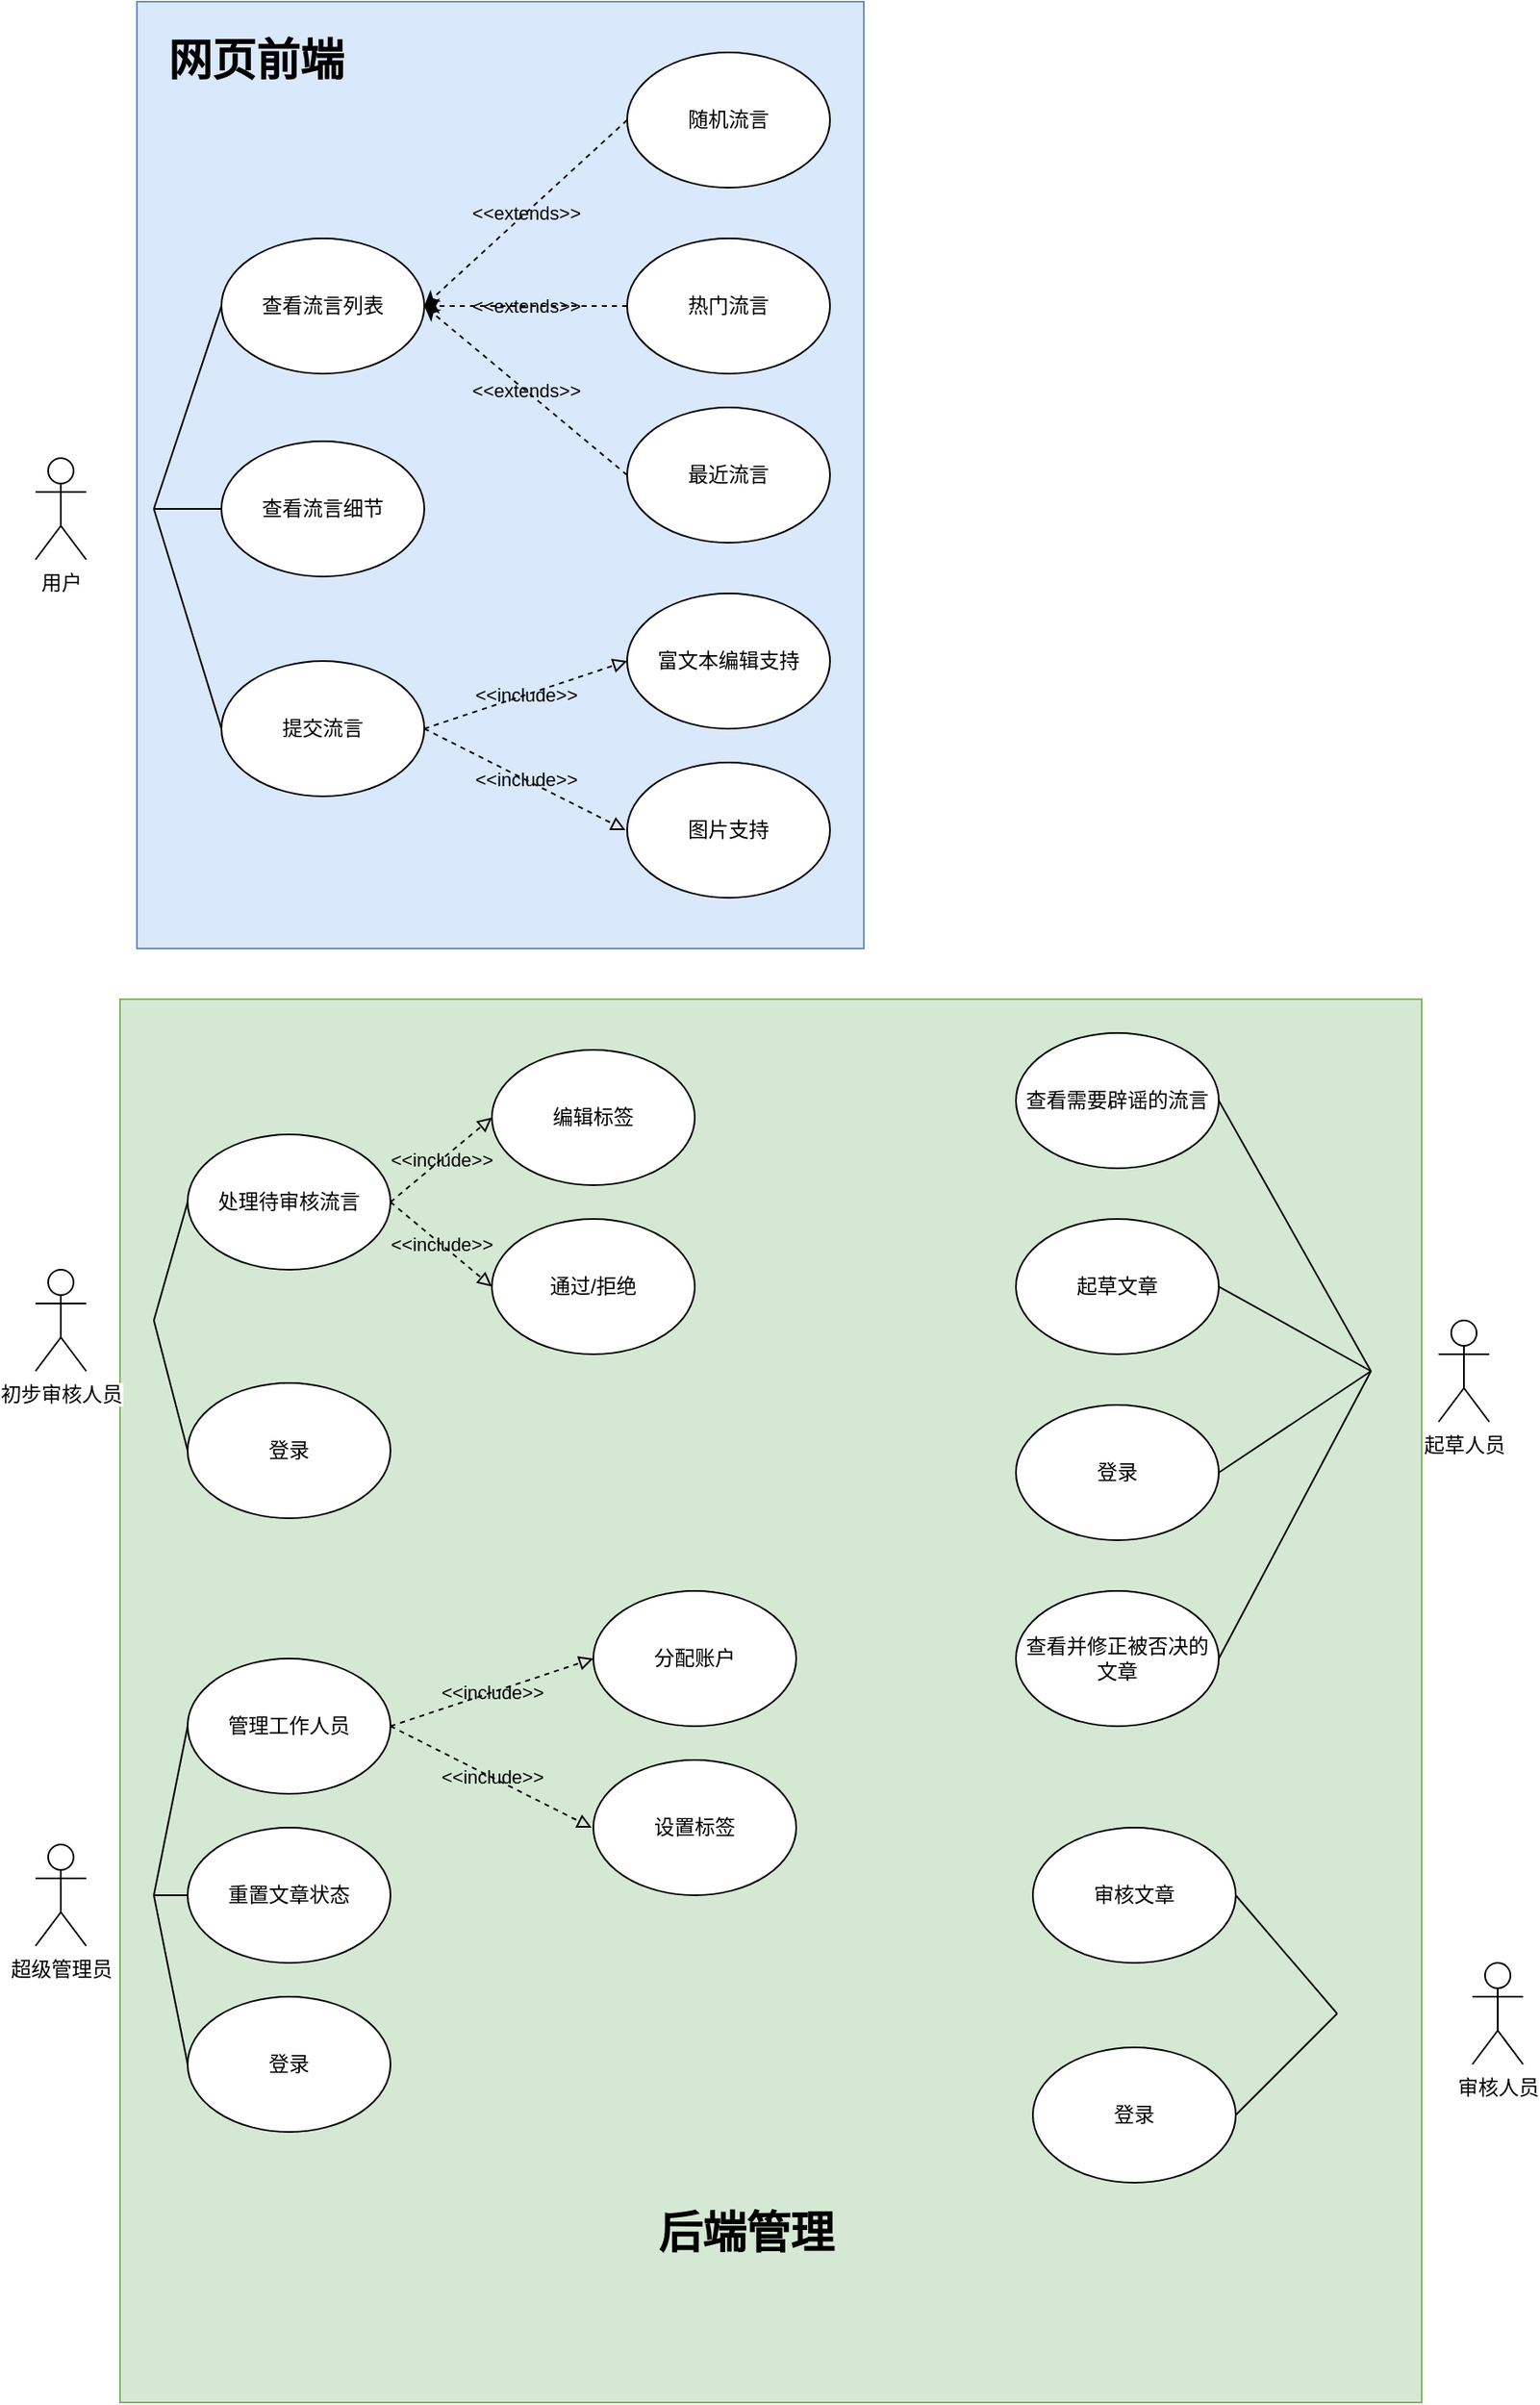 <mxfile version="13.0.3" type="device"><diagram id="-ROtebbvoUn1wRE39ztt" name="第 1 页"><mxGraphModel dx="1024" dy="592" grid="1" gridSize="10" guides="1" tooltips="1" connect="1" arrows="1" fold="1" page="1" pageScale="1" pageWidth="1169" pageHeight="1654" math="0" shadow="0"><root><mxCell id="0"/><mxCell id="1" parent="0"/><mxCell id="XmqwGCYlkWTWzV0D7hiA-73" value="" style="rounded=0;whiteSpace=wrap;html=1;labelBackgroundColor=none;fillColor=#d5e8d4;strokeColor=#82b366;" vertex="1" parent="1"><mxGeometry x="100" y="600" width="770" height="830" as="geometry"/></mxCell><mxCell id="XmqwGCYlkWTWzV0D7hiA-28" value="" style="rounded=0;whiteSpace=wrap;html=1;fillColor=#dae8fc;strokeColor=#6c8ebf;" vertex="1" parent="1"><mxGeometry x="110" y="10" width="430" height="560" as="geometry"/></mxCell><mxCell id="XmqwGCYlkWTWzV0D7hiA-1" value="用户" style="shape=umlActor;verticalLabelPosition=bottom;labelBackgroundColor=#ffffff;verticalAlign=top;html=1;outlineConnect=0;" vertex="1" parent="1"><mxGeometry x="50" y="280" width="30" height="60" as="geometry"/></mxCell><mxCell id="XmqwGCYlkWTWzV0D7hiA-6" value="查看流言列表" style="ellipse;whiteSpace=wrap;html=1;" vertex="1" parent="1"><mxGeometry x="160" y="150" width="120" height="80" as="geometry"/></mxCell><mxCell id="XmqwGCYlkWTWzV0D7hiA-7" value="查看流言细节" style="ellipse;whiteSpace=wrap;html=1;" vertex="1" parent="1"><mxGeometry x="160" y="270" width="120" height="80" as="geometry"/></mxCell><mxCell id="XmqwGCYlkWTWzV0D7hiA-24" value="&amp;lt;&amp;lt;include&amp;gt;&amp;gt;" style="edgeStyle=none;rounded=0;orthogonalLoop=1;jettySize=auto;html=1;exitX=1;exitY=0.5;exitDx=0;exitDy=0;entryX=0;entryY=0.5;entryDx=0;entryDy=0;endArrow=block;endFill=0;dashed=1;labelBackgroundColor=none;" edge="1" parent="1" source="XmqwGCYlkWTWzV0D7hiA-8" target="XmqwGCYlkWTWzV0D7hiA-21"><mxGeometry relative="1" as="geometry"/></mxCell><mxCell id="XmqwGCYlkWTWzV0D7hiA-27" value="&amp;lt;&amp;lt;include&amp;gt;&amp;gt;" style="edgeStyle=none;rounded=0;orthogonalLoop=1;jettySize=auto;html=1;exitX=1;exitY=0.5;exitDx=0;exitDy=0;dashed=1;endArrow=block;endFill=0;labelBackgroundColor=none;" edge="1" parent="1" source="XmqwGCYlkWTWzV0D7hiA-8"><mxGeometry x="0.007" relative="1" as="geometry"><mxPoint x="399" y="500" as="targetPoint"/><mxPoint as="offset"/></mxGeometry></mxCell><mxCell id="XmqwGCYlkWTWzV0D7hiA-8" value="提交流言" style="ellipse;whiteSpace=wrap;html=1;" vertex="1" parent="1"><mxGeometry x="160" y="400" width="120" height="80" as="geometry"/></mxCell><mxCell id="XmqwGCYlkWTWzV0D7hiA-10" value="" style="endArrow=none;html=1;entryX=0;entryY=0.5;entryDx=0;entryDy=0;" edge="1" parent="1" target="XmqwGCYlkWTWzV0D7hiA-6"><mxGeometry width="50" height="50" relative="1" as="geometry"><mxPoint x="120" y="310" as="sourcePoint"/><mxPoint x="190" y="250" as="targetPoint"/></mxGeometry></mxCell><mxCell id="XmqwGCYlkWTWzV0D7hiA-12" value="" style="endArrow=none;html=1;entryX=0;entryY=0.5;entryDx=0;entryDy=0;" edge="1" parent="1" target="XmqwGCYlkWTWzV0D7hiA-7"><mxGeometry width="50" height="50" relative="1" as="geometry"><mxPoint x="120" y="310" as="sourcePoint"/><mxPoint x="440" y="350" as="targetPoint"/></mxGeometry></mxCell><mxCell id="XmqwGCYlkWTWzV0D7hiA-13" value="" style="endArrow=none;html=1;entryX=0;entryY=0.5;entryDx=0;entryDy=0;" edge="1" parent="1" target="XmqwGCYlkWTWzV0D7hiA-8"><mxGeometry width="50" height="50" relative="1" as="geometry"><mxPoint x="120" y="310" as="sourcePoint"/><mxPoint x="171" y="440" as="targetPoint"/></mxGeometry></mxCell><mxCell id="XmqwGCYlkWTWzV0D7hiA-15" value="&amp;lt;&amp;lt;extends&amp;gt;&amp;gt;" style="rounded=0;orthogonalLoop=1;jettySize=auto;html=1;exitX=0;exitY=0.5;exitDx=0;exitDy=0;entryX=1;entryY=0.5;entryDx=0;entryDy=0;endArrow=classic;endFill=1;dashed=1;labelBackgroundColor=none;" edge="1" parent="1" source="XmqwGCYlkWTWzV0D7hiA-14" target="XmqwGCYlkWTWzV0D7hiA-6"><mxGeometry relative="1" as="geometry"/></mxCell><mxCell id="XmqwGCYlkWTWzV0D7hiA-14" value="随机流言" style="ellipse;whiteSpace=wrap;html=1;" vertex="1" parent="1"><mxGeometry x="400" y="40" width="120" height="80" as="geometry"/></mxCell><mxCell id="XmqwGCYlkWTWzV0D7hiA-17" value="&amp;lt;&amp;lt;extends&amp;gt;&amp;gt;" style="rounded=0;orthogonalLoop=1;jettySize=auto;html=1;exitX=0;exitY=0.5;exitDx=0;exitDy=0;endArrow=classic;endFill=1;labelBackgroundColor=none;dashed=1;strokeWidth=1;comic=0;shadow=0;" edge="1" parent="1" source="XmqwGCYlkWTWzV0D7hiA-18" target="XmqwGCYlkWTWzV0D7hiA-6"><mxGeometry relative="1" as="geometry"><mxPoint x="310" y="200" as="targetPoint"/></mxGeometry></mxCell><mxCell id="XmqwGCYlkWTWzV0D7hiA-18" value="热门流言" style="ellipse;whiteSpace=wrap;html=1;" vertex="1" parent="1"><mxGeometry x="400" y="150" width="120" height="80" as="geometry"/></mxCell><mxCell id="XmqwGCYlkWTWzV0D7hiA-19" value="&amp;lt;&amp;lt;extends&amp;gt;&amp;gt;" style="rounded=0;orthogonalLoop=1;jettySize=auto;html=1;exitX=0;exitY=0.5;exitDx=0;exitDy=0;entryX=1;entryY=0.5;entryDx=0;entryDy=0;endArrow=classic;endFill=1;labelBackgroundColor=none;dashed=1;" edge="1" parent="1" source="XmqwGCYlkWTWzV0D7hiA-20" target="XmqwGCYlkWTWzV0D7hiA-6"><mxGeometry relative="1" as="geometry"><mxPoint x="294" y="240" as="targetPoint"/></mxGeometry></mxCell><mxCell id="XmqwGCYlkWTWzV0D7hiA-20" value="最近流言" style="ellipse;whiteSpace=wrap;html=1;" vertex="1" parent="1"><mxGeometry x="400" y="250" width="120" height="80" as="geometry"/></mxCell><mxCell id="XmqwGCYlkWTWzV0D7hiA-21" value="富文本编辑支持" style="ellipse;whiteSpace=wrap;html=1;" vertex="1" parent="1"><mxGeometry x="400" y="360" width="120" height="80" as="geometry"/></mxCell><mxCell id="XmqwGCYlkWTWzV0D7hiA-26" value="图片支持" style="ellipse;whiteSpace=wrap;html=1;" vertex="1" parent="1"><mxGeometry x="400" y="460" width="120" height="80" as="geometry"/></mxCell><mxCell id="XmqwGCYlkWTWzV0D7hiA-29" value="&lt;h1&gt;&lt;font face=&quot;Lucida Console&quot; style=&quot;font-size: 26px&quot;&gt;网页前端&lt;/font&gt;&lt;/h1&gt;" style="text;html=1;align=center;verticalAlign=middle;resizable=0;points=[];autosize=1;" vertex="1" parent="1"><mxGeometry x="120" y="20" width="120" height="50" as="geometry"/></mxCell><mxCell id="XmqwGCYlkWTWzV0D7hiA-37" value="初步审核人员" style="shape=umlActor;verticalLabelPosition=bottom;labelBackgroundColor=#ffffff;verticalAlign=top;html=1;outlineConnect=0;fillColor=#FFFFFF;" vertex="1" parent="1"><mxGeometry x="50" y="760" width="30" height="60" as="geometry"/></mxCell><mxCell id="XmqwGCYlkWTWzV0D7hiA-38" value="处理待审核流言" style="ellipse;whiteSpace=wrap;html=1;" vertex="1" parent="1"><mxGeometry x="140" y="680" width="120" height="80" as="geometry"/></mxCell><mxCell id="XmqwGCYlkWTWzV0D7hiA-42" value="" style="endArrow=none;html=1;shadow=0;labelBackgroundColor=none;strokeWidth=1;entryX=0;entryY=0.5;entryDx=0;entryDy=0;" edge="1" parent="1" target="XmqwGCYlkWTWzV0D7hiA-38"><mxGeometry width="50" height="50" relative="1" as="geometry"><mxPoint x="120" y="790" as="sourcePoint"/><mxPoint x="320" y="680" as="targetPoint"/></mxGeometry></mxCell><mxCell id="XmqwGCYlkWTWzV0D7hiA-44" value="编辑标签" style="ellipse;whiteSpace=wrap;html=1;" vertex="1" parent="1"><mxGeometry x="320" y="630" width="120" height="80" as="geometry"/></mxCell><mxCell id="XmqwGCYlkWTWzV0D7hiA-45" value="&amp;lt;&amp;lt;include&amp;gt;&amp;gt;" style="edgeStyle=none;rounded=0;orthogonalLoop=1;jettySize=auto;html=1;entryX=0;entryY=0.5;entryDx=0;entryDy=0;endArrow=block;endFill=0;dashed=1;labelBackgroundColor=none;exitX=1;exitY=0.5;exitDx=0;exitDy=0;" edge="1" parent="1" source="XmqwGCYlkWTWzV0D7hiA-38" target="XmqwGCYlkWTWzV0D7hiA-44"><mxGeometry relative="1" as="geometry"><mxPoint x="260" y="760" as="sourcePoint"/><mxPoint x="380" y="720" as="targetPoint"/></mxGeometry></mxCell><mxCell id="XmqwGCYlkWTWzV0D7hiA-46" value="通过/拒绝" style="ellipse;whiteSpace=wrap;html=1;" vertex="1" parent="1"><mxGeometry x="320" y="730" width="120" height="80" as="geometry"/></mxCell><mxCell id="XmqwGCYlkWTWzV0D7hiA-47" value="&amp;lt;&amp;lt;include&amp;gt;&amp;gt;" style="edgeStyle=none;rounded=0;orthogonalLoop=1;jettySize=auto;html=1;entryX=0;entryY=0.5;entryDx=0;entryDy=0;endArrow=block;endFill=0;dashed=1;labelBackgroundColor=none;exitX=1;exitY=0.5;exitDx=0;exitDy=0;" edge="1" parent="1" target="XmqwGCYlkWTWzV0D7hiA-46" source="XmqwGCYlkWTWzV0D7hiA-38"><mxGeometry relative="1" as="geometry"><mxPoint x="260" y="860" as="sourcePoint"/><mxPoint x="380" y="820" as="targetPoint"/></mxGeometry></mxCell><mxCell id="XmqwGCYlkWTWzV0D7hiA-48" value="登录" style="ellipse;whiteSpace=wrap;html=1;" vertex="1" parent="1"><mxGeometry x="140" y="827" width="120" height="80" as="geometry"/></mxCell><mxCell id="XmqwGCYlkWTWzV0D7hiA-50" value="起草人员" style="shape=umlActor;verticalLabelPosition=bottom;labelBackgroundColor=#ffffff;verticalAlign=top;html=1;outlineConnect=0;fillColor=#FFFFFF;" vertex="1" parent="1"><mxGeometry x="880" y="790" width="30" height="60" as="geometry"/></mxCell><mxCell id="XmqwGCYlkWTWzV0D7hiA-51" value="查看需要辟谣的流言" style="ellipse;whiteSpace=wrap;html=1;" vertex="1" parent="1"><mxGeometry x="630" y="620" width="120" height="80" as="geometry"/></mxCell><mxCell id="XmqwGCYlkWTWzV0D7hiA-52" value="起草文章" style="ellipse;whiteSpace=wrap;html=1;" vertex="1" parent="1"><mxGeometry x="630" y="730" width="120" height="80" as="geometry"/></mxCell><mxCell id="XmqwGCYlkWTWzV0D7hiA-53" value="" style="endArrow=none;html=1;shadow=0;labelBackgroundColor=none;strokeWidth=1;entryX=1;entryY=0.5;entryDx=0;entryDy=0;" edge="1" parent="1" target="XmqwGCYlkWTWzV0D7hiA-51"><mxGeometry width="50" height="50" relative="1" as="geometry"><mxPoint x="840" y="820" as="sourcePoint"/><mxPoint x="810" y="680" as="targetPoint"/></mxGeometry></mxCell><mxCell id="XmqwGCYlkWTWzV0D7hiA-54" value="" style="endArrow=none;html=1;shadow=0;labelBackgroundColor=none;strokeWidth=1;entryX=1;entryY=0.5;entryDx=0;entryDy=0;" edge="1" parent="1" target="XmqwGCYlkWTWzV0D7hiA-52"><mxGeometry width="50" height="50" relative="1" as="geometry"><mxPoint x="840" y="820" as="sourcePoint"/><mxPoint x="750" y="820" as="targetPoint"/></mxGeometry></mxCell><mxCell id="XmqwGCYlkWTWzV0D7hiA-59" value="登录" style="ellipse;whiteSpace=wrap;html=1;" vertex="1" parent="1"><mxGeometry x="630" y="840" width="120" height="80" as="geometry"/></mxCell><mxCell id="XmqwGCYlkWTWzV0D7hiA-60" value="" style="endArrow=none;html=1;shadow=0;labelBackgroundColor=none;strokeWidth=1;entryX=1;entryY=0.5;entryDx=0;entryDy=0;" edge="1" parent="1" target="XmqwGCYlkWTWzV0D7hiA-59"><mxGeometry width="50" height="50" relative="1" as="geometry"><mxPoint x="840" y="820" as="sourcePoint"/><mxPoint x="640" y="730" as="targetPoint"/></mxGeometry></mxCell><mxCell id="XmqwGCYlkWTWzV0D7hiA-62" value="超级管理员" style="shape=umlActor;verticalLabelPosition=bottom;labelBackgroundColor=#ffffff;verticalAlign=top;html=1;outlineConnect=0;fillColor=#FFFFFF;" vertex="1" parent="1"><mxGeometry x="50" y="1100" width="30" height="60" as="geometry"/></mxCell><mxCell id="XmqwGCYlkWTWzV0D7hiA-63" value="管理工作人员" style="ellipse;whiteSpace=wrap;html=1;" vertex="1" parent="1"><mxGeometry x="140" y="990" width="120" height="80" as="geometry"/></mxCell><mxCell id="XmqwGCYlkWTWzV0D7hiA-64" value="重置文章状态" style="ellipse;whiteSpace=wrap;html=1;" vertex="1" parent="1"><mxGeometry x="140" y="1090" width="120" height="80" as="geometry"/></mxCell><mxCell id="XmqwGCYlkWTWzV0D7hiA-65" value="" style="endArrow=none;html=1;shadow=0;labelBackgroundColor=none;strokeWidth=1;entryX=0;entryY=0.5;entryDx=0;entryDy=0;" edge="1" parent="1" target="XmqwGCYlkWTWzV0D7hiA-63"><mxGeometry width="50" height="50" relative="1" as="geometry"><mxPoint x="120" y="1130" as="sourcePoint"/><mxPoint x="320" y="990" as="targetPoint"/></mxGeometry></mxCell><mxCell id="XmqwGCYlkWTWzV0D7hiA-66" value="" style="endArrow=none;html=1;shadow=0;labelBackgroundColor=none;strokeWidth=1;entryX=0;entryY=0.5;entryDx=0;entryDy=0;" edge="1" parent="1" target="XmqwGCYlkWTWzV0D7hiA-64"><mxGeometry width="50" height="50" relative="1" as="geometry"><mxPoint x="120" y="1130" as="sourcePoint"/><mxPoint x="150" y="1080" as="targetPoint"/></mxGeometry></mxCell><mxCell id="XmqwGCYlkWTWzV0D7hiA-67" value="登录" style="ellipse;whiteSpace=wrap;html=1;" vertex="1" parent="1"><mxGeometry x="140" y="1190" width="120" height="80" as="geometry"/></mxCell><mxCell id="XmqwGCYlkWTWzV0D7hiA-68" value="" style="endArrow=none;html=1;shadow=0;labelBackgroundColor=none;strokeWidth=1;entryX=0;entryY=0.5;entryDx=0;entryDy=0;" edge="1" parent="1" target="XmqwGCYlkWTWzV0D7hiA-67"><mxGeometry width="50" height="50" relative="1" as="geometry"><mxPoint x="120" y="1130" as="sourcePoint"/><mxPoint x="150" y="1040" as="targetPoint"/></mxGeometry></mxCell><mxCell id="XmqwGCYlkWTWzV0D7hiA-74" value="&lt;font style=&quot;font-size: 26px&quot;&gt;&lt;b&gt;后端管理&lt;/b&gt;&lt;/font&gt;" style="text;html=1;align=center;verticalAlign=middle;resizable=0;points=[];autosize=1;" vertex="1" parent="1"><mxGeometry x="410" y="1320" width="120" height="20" as="geometry"/></mxCell><mxCell id="XmqwGCYlkWTWzV0D7hiA-75" value="&amp;lt;&amp;lt;include&amp;gt;&amp;gt;" style="edgeStyle=none;rounded=0;orthogonalLoop=1;jettySize=auto;html=1;exitX=1;exitY=0.5;exitDx=0;exitDy=0;entryX=0;entryY=0.5;entryDx=0;entryDy=0;endArrow=block;endFill=0;dashed=1;labelBackgroundColor=none;" edge="1" parent="1" target="XmqwGCYlkWTWzV0D7hiA-76" source="XmqwGCYlkWTWzV0D7hiA-63"><mxGeometry relative="1" as="geometry"><mxPoint x="260" y="1030" as="sourcePoint"/></mxGeometry></mxCell><mxCell id="XmqwGCYlkWTWzV0D7hiA-76" value="分配账户" style="ellipse;whiteSpace=wrap;html=1;" vertex="1" parent="1"><mxGeometry x="380" y="950" width="120" height="80" as="geometry"/></mxCell><mxCell id="XmqwGCYlkWTWzV0D7hiA-77" value="&amp;lt;&amp;lt;include&amp;gt;&amp;gt;" style="edgeStyle=none;rounded=0;orthogonalLoop=1;jettySize=auto;html=1;dashed=1;endArrow=block;endFill=0;labelBackgroundColor=none;" edge="1" parent="1"><mxGeometry x="0.007" relative="1" as="geometry"><mxPoint x="260" y="1030" as="sourcePoint"/><mxPoint x="379" y="1090" as="targetPoint"/><mxPoint as="offset"/></mxGeometry></mxCell><mxCell id="XmqwGCYlkWTWzV0D7hiA-78" value="设置标签" style="ellipse;whiteSpace=wrap;html=1;" vertex="1" parent="1"><mxGeometry x="380" y="1050" width="120" height="80" as="geometry"/></mxCell><mxCell id="XmqwGCYlkWTWzV0D7hiA-79" value="查看并修正被否决的文章" style="ellipse;whiteSpace=wrap;html=1;" vertex="1" parent="1"><mxGeometry x="630" y="950" width="120" height="80" as="geometry"/></mxCell><mxCell id="XmqwGCYlkWTWzV0D7hiA-80" value="" style="endArrow=none;html=1;shadow=0;labelBackgroundColor=none;strokeWidth=1;entryX=1;entryY=0.5;entryDx=0;entryDy=0;" edge="1" parent="1" target="XmqwGCYlkWTWzV0D7hiA-79"><mxGeometry width="50" height="50" relative="1" as="geometry"><mxPoint x="840" y="820" as="sourcePoint"/><mxPoint x="760" y="890" as="targetPoint"/></mxGeometry></mxCell><mxCell id="XmqwGCYlkWTWzV0D7hiA-83" value="" style="endArrow=none;html=1;shadow=0;labelBackgroundColor=none;strokeWidth=1;entryX=0;entryY=0.5;entryDx=0;entryDy=0;" edge="1" parent="1" target="XmqwGCYlkWTWzV0D7hiA-48"><mxGeometry width="50" height="50" relative="1" as="geometry"><mxPoint x="120" y="790" as="sourcePoint"/><mxPoint x="150" y="730" as="targetPoint"/></mxGeometry></mxCell><mxCell id="XmqwGCYlkWTWzV0D7hiA-84" value="审核人员" style="shape=umlActor;verticalLabelPosition=bottom;labelBackgroundColor=#ffffff;verticalAlign=top;html=1;outlineConnect=0;fillColor=#FFFFFF;" vertex="1" parent="1"><mxGeometry x="900" y="1170" width="30" height="60" as="geometry"/></mxCell><mxCell id="XmqwGCYlkWTWzV0D7hiA-90" value="审核文章" style="ellipse;whiteSpace=wrap;html=1;" vertex="1" parent="1"><mxGeometry x="640" y="1090" width="120" height="80" as="geometry"/></mxCell><mxCell id="XmqwGCYlkWTWzV0D7hiA-91" value="登录" style="ellipse;whiteSpace=wrap;html=1;" vertex="1" parent="1"><mxGeometry x="640" y="1220" width="120" height="80" as="geometry"/></mxCell><mxCell id="XmqwGCYlkWTWzV0D7hiA-92" value="" style="endArrow=none;html=1;shadow=0;labelBackgroundColor=none;strokeWidth=1;entryX=1;entryY=0.5;entryDx=0;entryDy=0;" edge="1" parent="1" target="XmqwGCYlkWTWzV0D7hiA-90"><mxGeometry width="50" height="50" relative="1" as="geometry"><mxPoint x="820" y="1200" as="sourcePoint"/><mxPoint x="760" y="1000" as="targetPoint"/></mxGeometry></mxCell><mxCell id="XmqwGCYlkWTWzV0D7hiA-93" value="" style="endArrow=none;html=1;shadow=0;labelBackgroundColor=none;strokeWidth=1;entryX=1;entryY=0.5;entryDx=0;entryDy=0;" edge="1" parent="1" target="XmqwGCYlkWTWzV0D7hiA-91"><mxGeometry width="50" height="50" relative="1" as="geometry"><mxPoint x="820" y="1200" as="sourcePoint"/><mxPoint x="770" y="1130" as="targetPoint"/></mxGeometry></mxCell></root></mxGraphModel></diagram></mxfile>